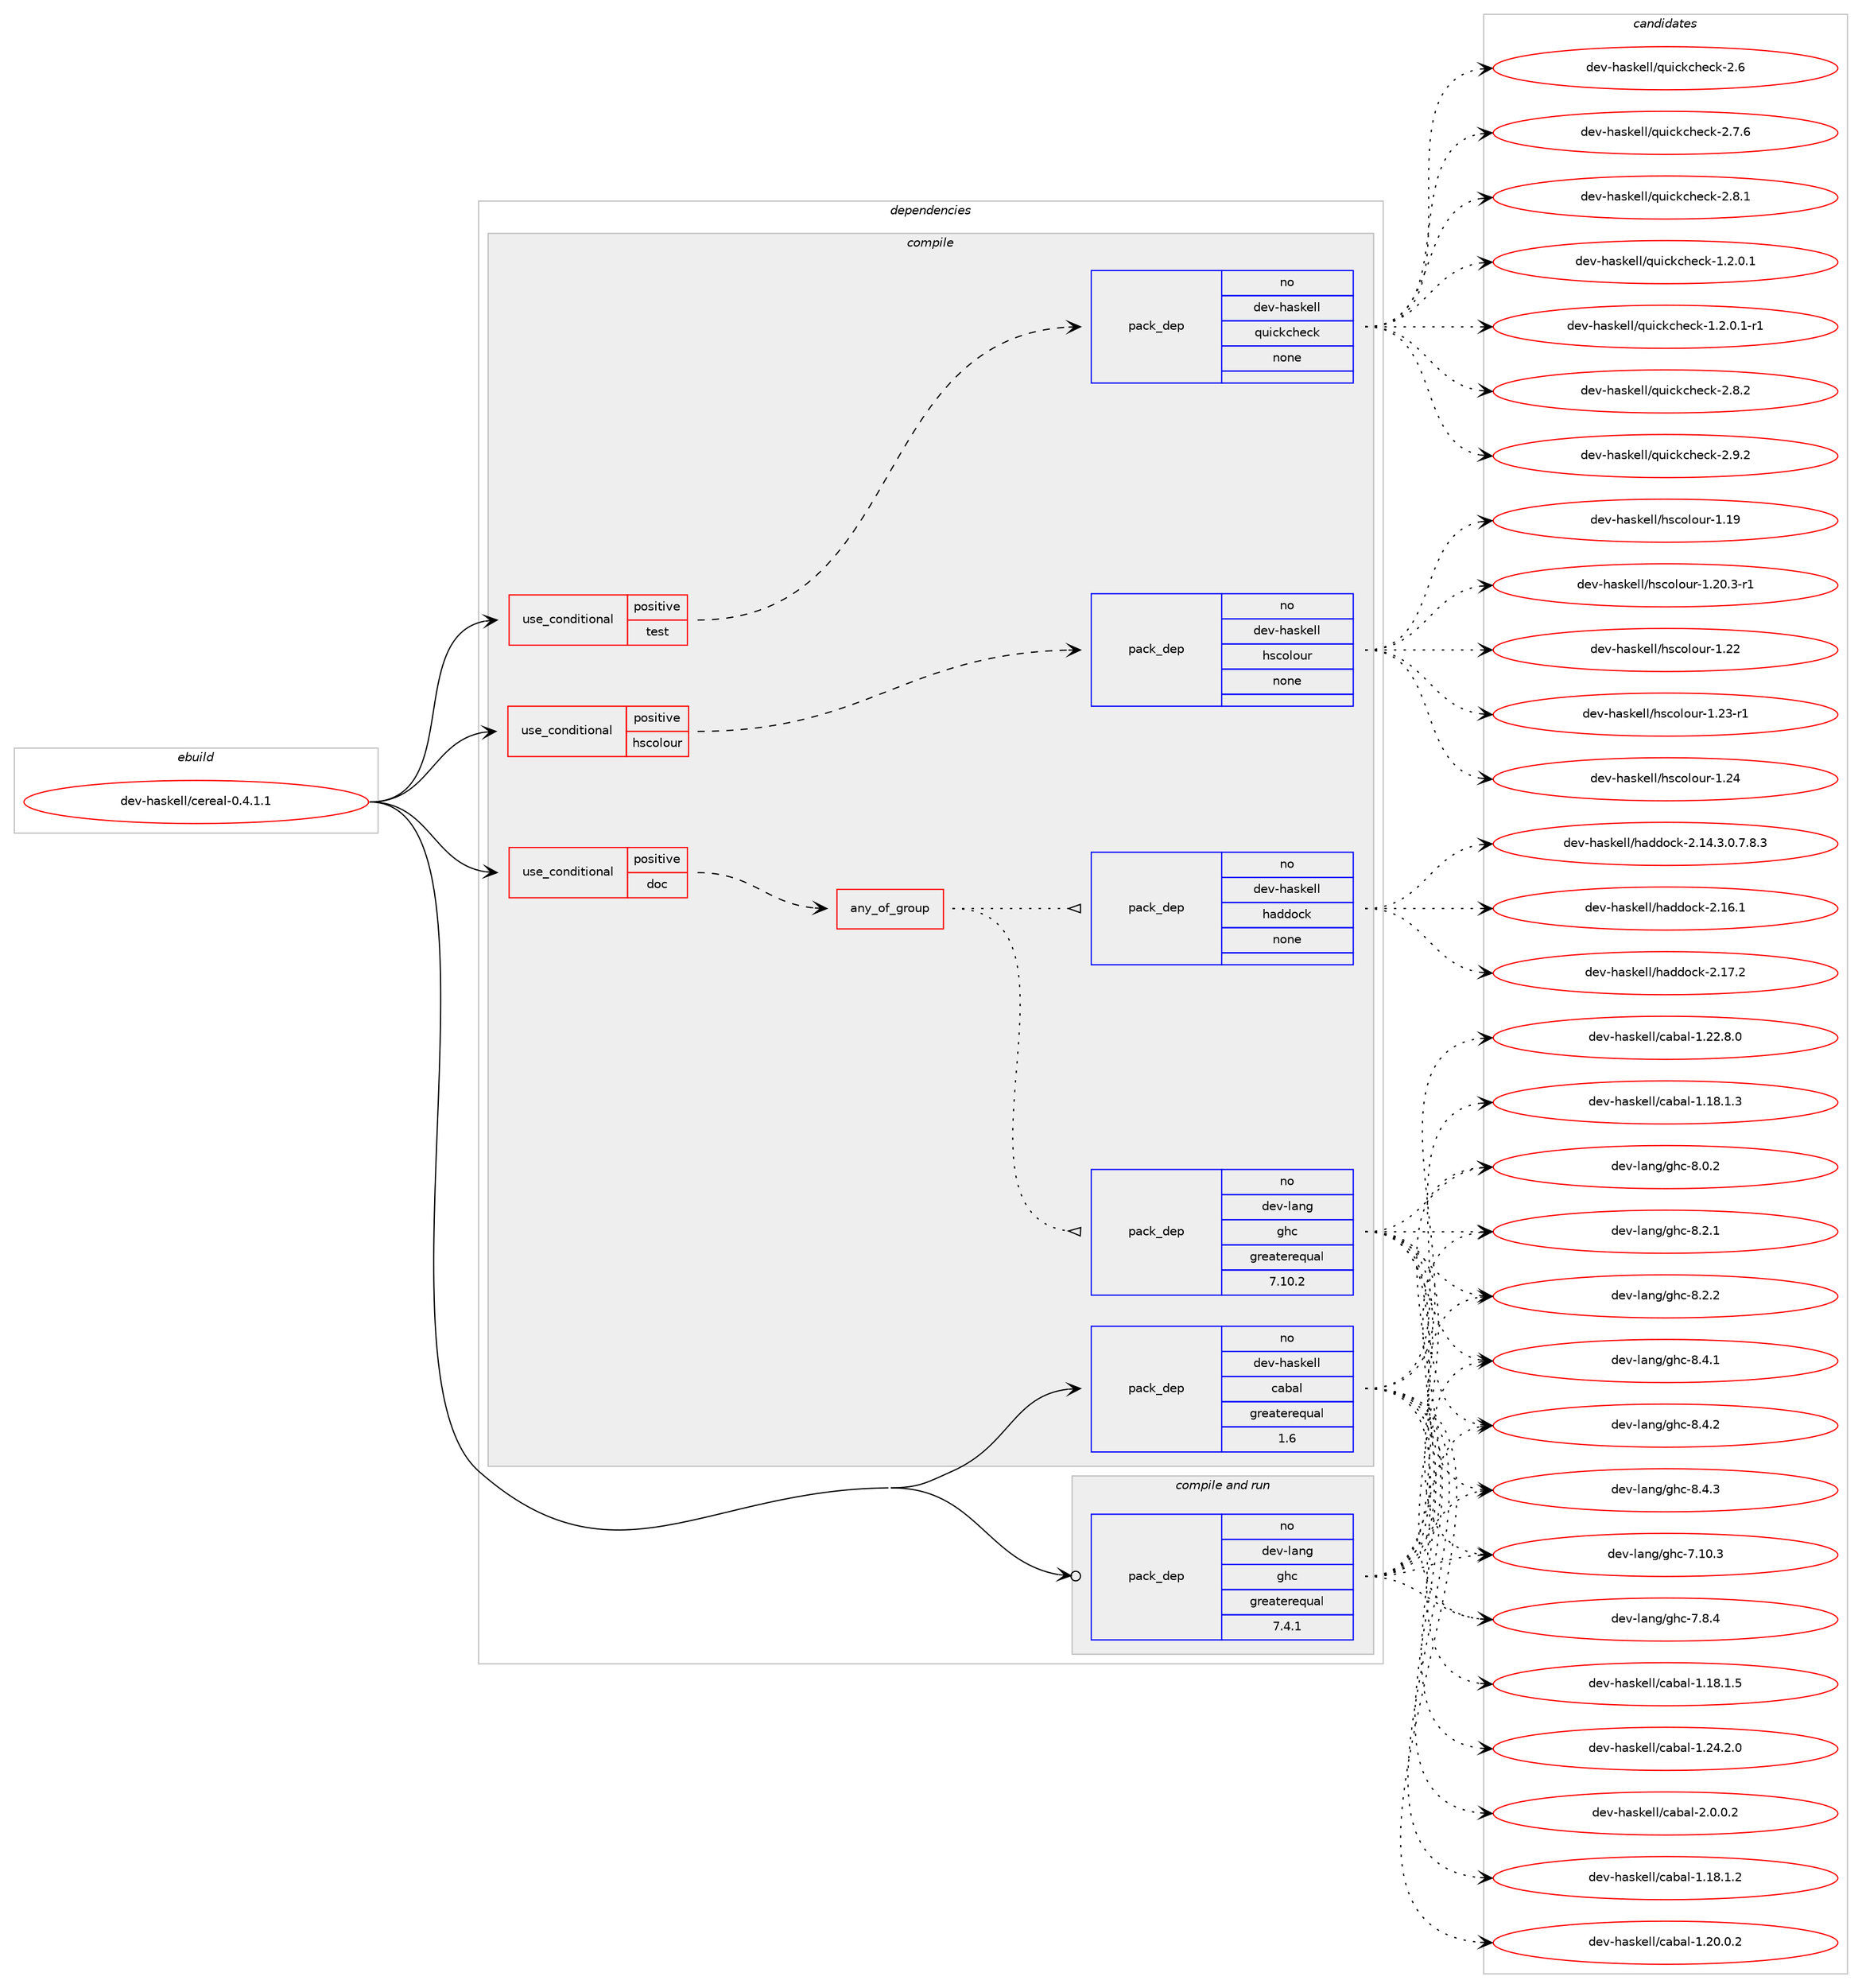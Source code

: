 digraph prolog {

# *************
# Graph options
# *************

newrank=true;
concentrate=true;
compound=true;
graph [rankdir=LR,fontname=Helvetica,fontsize=10,ranksep=1.5];#, ranksep=2.5, nodesep=0.2];
edge  [arrowhead=vee];
node  [fontname=Helvetica,fontsize=10];

# **********
# The ebuild
# **********

subgraph cluster_leftcol {
color=gray;
rank=same;
label=<<i>ebuild</i>>;
id [label="dev-haskell/cereal-0.4.1.1", color=red, width=4, href="../dev-haskell/cereal-0.4.1.1.svg"];
}

# ****************
# The dependencies
# ****************

subgraph cluster_midcol {
color=gray;
label=<<i>dependencies</i>>;
subgraph cluster_compile {
fillcolor="#eeeeee";
style=filled;
label=<<i>compile</i>>;
subgraph cond358898 {
dependency1328236 [label=<<TABLE BORDER="0" CELLBORDER="1" CELLSPACING="0" CELLPADDING="4"><TR><TD ROWSPAN="3" CELLPADDING="10">use_conditional</TD></TR><TR><TD>positive</TD></TR><TR><TD>doc</TD></TR></TABLE>>, shape=none, color=red];
subgraph any20632 {
dependency1328237 [label=<<TABLE BORDER="0" CELLBORDER="1" CELLSPACING="0" CELLPADDING="4"><TR><TD CELLPADDING="10">any_of_group</TD></TR></TABLE>>, shape=none, color=red];subgraph pack948154 {
dependency1328238 [label=<<TABLE BORDER="0" CELLBORDER="1" CELLSPACING="0" CELLPADDING="4" WIDTH="220"><TR><TD ROWSPAN="6" CELLPADDING="30">pack_dep</TD></TR><TR><TD WIDTH="110">no</TD></TR><TR><TD>dev-haskell</TD></TR><TR><TD>haddock</TD></TR><TR><TD>none</TD></TR><TR><TD></TD></TR></TABLE>>, shape=none, color=blue];
}
dependency1328237:e -> dependency1328238:w [weight=20,style="dotted",arrowhead="oinv"];
subgraph pack948155 {
dependency1328239 [label=<<TABLE BORDER="0" CELLBORDER="1" CELLSPACING="0" CELLPADDING="4" WIDTH="220"><TR><TD ROWSPAN="6" CELLPADDING="30">pack_dep</TD></TR><TR><TD WIDTH="110">no</TD></TR><TR><TD>dev-lang</TD></TR><TR><TD>ghc</TD></TR><TR><TD>greaterequal</TD></TR><TR><TD>7.10.2</TD></TR></TABLE>>, shape=none, color=blue];
}
dependency1328237:e -> dependency1328239:w [weight=20,style="dotted",arrowhead="oinv"];
}
dependency1328236:e -> dependency1328237:w [weight=20,style="dashed",arrowhead="vee"];
}
id:e -> dependency1328236:w [weight=20,style="solid",arrowhead="vee"];
subgraph cond358899 {
dependency1328240 [label=<<TABLE BORDER="0" CELLBORDER="1" CELLSPACING="0" CELLPADDING="4"><TR><TD ROWSPAN="3" CELLPADDING="10">use_conditional</TD></TR><TR><TD>positive</TD></TR><TR><TD>hscolour</TD></TR></TABLE>>, shape=none, color=red];
subgraph pack948156 {
dependency1328241 [label=<<TABLE BORDER="0" CELLBORDER="1" CELLSPACING="0" CELLPADDING="4" WIDTH="220"><TR><TD ROWSPAN="6" CELLPADDING="30">pack_dep</TD></TR><TR><TD WIDTH="110">no</TD></TR><TR><TD>dev-haskell</TD></TR><TR><TD>hscolour</TD></TR><TR><TD>none</TD></TR><TR><TD></TD></TR></TABLE>>, shape=none, color=blue];
}
dependency1328240:e -> dependency1328241:w [weight=20,style="dashed",arrowhead="vee"];
}
id:e -> dependency1328240:w [weight=20,style="solid",arrowhead="vee"];
subgraph cond358900 {
dependency1328242 [label=<<TABLE BORDER="0" CELLBORDER="1" CELLSPACING="0" CELLPADDING="4"><TR><TD ROWSPAN="3" CELLPADDING="10">use_conditional</TD></TR><TR><TD>positive</TD></TR><TR><TD>test</TD></TR></TABLE>>, shape=none, color=red];
subgraph pack948157 {
dependency1328243 [label=<<TABLE BORDER="0" CELLBORDER="1" CELLSPACING="0" CELLPADDING="4" WIDTH="220"><TR><TD ROWSPAN="6" CELLPADDING="30">pack_dep</TD></TR><TR><TD WIDTH="110">no</TD></TR><TR><TD>dev-haskell</TD></TR><TR><TD>quickcheck</TD></TR><TR><TD>none</TD></TR><TR><TD></TD></TR></TABLE>>, shape=none, color=blue];
}
dependency1328242:e -> dependency1328243:w [weight=20,style="dashed",arrowhead="vee"];
}
id:e -> dependency1328242:w [weight=20,style="solid",arrowhead="vee"];
subgraph pack948158 {
dependency1328244 [label=<<TABLE BORDER="0" CELLBORDER="1" CELLSPACING="0" CELLPADDING="4" WIDTH="220"><TR><TD ROWSPAN="6" CELLPADDING="30">pack_dep</TD></TR><TR><TD WIDTH="110">no</TD></TR><TR><TD>dev-haskell</TD></TR><TR><TD>cabal</TD></TR><TR><TD>greaterequal</TD></TR><TR><TD>1.6</TD></TR></TABLE>>, shape=none, color=blue];
}
id:e -> dependency1328244:w [weight=20,style="solid",arrowhead="vee"];
}
subgraph cluster_compileandrun {
fillcolor="#eeeeee";
style=filled;
label=<<i>compile and run</i>>;
subgraph pack948159 {
dependency1328245 [label=<<TABLE BORDER="0" CELLBORDER="1" CELLSPACING="0" CELLPADDING="4" WIDTH="220"><TR><TD ROWSPAN="6" CELLPADDING="30">pack_dep</TD></TR><TR><TD WIDTH="110">no</TD></TR><TR><TD>dev-lang</TD></TR><TR><TD>ghc</TD></TR><TR><TD>greaterequal</TD></TR><TR><TD>7.4.1</TD></TR></TABLE>>, shape=none, color=blue];
}
id:e -> dependency1328245:w [weight=20,style="solid",arrowhead="odotvee"];
}
subgraph cluster_run {
fillcolor="#eeeeee";
style=filled;
label=<<i>run</i>>;
}
}

# **************
# The candidates
# **************

subgraph cluster_choices {
rank=same;
color=gray;
label=<<i>candidates</i>>;

subgraph choice948154 {
color=black;
nodesep=1;
choice1001011184510497115107101108108471049710010011199107455046495246514648465546564651 [label="dev-haskell/haddock-2.14.3.0.7.8.3", color=red, width=4,href="../dev-haskell/haddock-2.14.3.0.7.8.3.svg"];
choice100101118451049711510710110810847104971001001119910745504649544649 [label="dev-haskell/haddock-2.16.1", color=red, width=4,href="../dev-haskell/haddock-2.16.1.svg"];
choice100101118451049711510710110810847104971001001119910745504649554650 [label="dev-haskell/haddock-2.17.2", color=red, width=4,href="../dev-haskell/haddock-2.17.2.svg"];
dependency1328238:e -> choice1001011184510497115107101108108471049710010011199107455046495246514648465546564651:w [style=dotted,weight="100"];
dependency1328238:e -> choice100101118451049711510710110810847104971001001119910745504649544649:w [style=dotted,weight="100"];
dependency1328238:e -> choice100101118451049711510710110810847104971001001119910745504649554650:w [style=dotted,weight="100"];
}
subgraph choice948155 {
color=black;
nodesep=1;
choice1001011184510897110103471031049945554649484651 [label="dev-lang/ghc-7.10.3", color=red, width=4,href="../dev-lang/ghc-7.10.3.svg"];
choice10010111845108971101034710310499455546564652 [label="dev-lang/ghc-7.8.4", color=red, width=4,href="../dev-lang/ghc-7.8.4.svg"];
choice10010111845108971101034710310499455646484650 [label="dev-lang/ghc-8.0.2", color=red, width=4,href="../dev-lang/ghc-8.0.2.svg"];
choice10010111845108971101034710310499455646504649 [label="dev-lang/ghc-8.2.1", color=red, width=4,href="../dev-lang/ghc-8.2.1.svg"];
choice10010111845108971101034710310499455646504650 [label="dev-lang/ghc-8.2.2", color=red, width=4,href="../dev-lang/ghc-8.2.2.svg"];
choice10010111845108971101034710310499455646524649 [label="dev-lang/ghc-8.4.1", color=red, width=4,href="../dev-lang/ghc-8.4.1.svg"];
choice10010111845108971101034710310499455646524650 [label="dev-lang/ghc-8.4.2", color=red, width=4,href="../dev-lang/ghc-8.4.2.svg"];
choice10010111845108971101034710310499455646524651 [label="dev-lang/ghc-8.4.3", color=red, width=4,href="../dev-lang/ghc-8.4.3.svg"];
dependency1328239:e -> choice1001011184510897110103471031049945554649484651:w [style=dotted,weight="100"];
dependency1328239:e -> choice10010111845108971101034710310499455546564652:w [style=dotted,weight="100"];
dependency1328239:e -> choice10010111845108971101034710310499455646484650:w [style=dotted,weight="100"];
dependency1328239:e -> choice10010111845108971101034710310499455646504649:w [style=dotted,weight="100"];
dependency1328239:e -> choice10010111845108971101034710310499455646504650:w [style=dotted,weight="100"];
dependency1328239:e -> choice10010111845108971101034710310499455646524649:w [style=dotted,weight="100"];
dependency1328239:e -> choice10010111845108971101034710310499455646524650:w [style=dotted,weight="100"];
dependency1328239:e -> choice10010111845108971101034710310499455646524651:w [style=dotted,weight="100"];
}
subgraph choice948156 {
color=black;
nodesep=1;
choice100101118451049711510710110810847104115991111081111171144549464957 [label="dev-haskell/hscolour-1.19", color=red, width=4,href="../dev-haskell/hscolour-1.19.svg"];
choice10010111845104971151071011081084710411599111108111117114454946504846514511449 [label="dev-haskell/hscolour-1.20.3-r1", color=red, width=4,href="../dev-haskell/hscolour-1.20.3-r1.svg"];
choice100101118451049711510710110810847104115991111081111171144549465050 [label="dev-haskell/hscolour-1.22", color=red, width=4,href="../dev-haskell/hscolour-1.22.svg"];
choice1001011184510497115107101108108471041159911110811111711445494650514511449 [label="dev-haskell/hscolour-1.23-r1", color=red, width=4,href="../dev-haskell/hscolour-1.23-r1.svg"];
choice100101118451049711510710110810847104115991111081111171144549465052 [label="dev-haskell/hscolour-1.24", color=red, width=4,href="../dev-haskell/hscolour-1.24.svg"];
dependency1328241:e -> choice100101118451049711510710110810847104115991111081111171144549464957:w [style=dotted,weight="100"];
dependency1328241:e -> choice10010111845104971151071011081084710411599111108111117114454946504846514511449:w [style=dotted,weight="100"];
dependency1328241:e -> choice100101118451049711510710110810847104115991111081111171144549465050:w [style=dotted,weight="100"];
dependency1328241:e -> choice1001011184510497115107101108108471041159911110811111711445494650514511449:w [style=dotted,weight="100"];
dependency1328241:e -> choice100101118451049711510710110810847104115991111081111171144549465052:w [style=dotted,weight="100"];
}
subgraph choice948157 {
color=black;
nodesep=1;
choice1001011184510497115107101108108471131171059910799104101991074549465046484649 [label="dev-haskell/quickcheck-1.2.0.1", color=red, width=4,href="../dev-haskell/quickcheck-1.2.0.1.svg"];
choice10010111845104971151071011081084711311710599107991041019910745494650464846494511449 [label="dev-haskell/quickcheck-1.2.0.1-r1", color=red, width=4,href="../dev-haskell/quickcheck-1.2.0.1-r1.svg"];
choice10010111845104971151071011081084711311710599107991041019910745504654 [label="dev-haskell/quickcheck-2.6", color=red, width=4,href="../dev-haskell/quickcheck-2.6.svg"];
choice100101118451049711510710110810847113117105991079910410199107455046554654 [label="dev-haskell/quickcheck-2.7.6", color=red, width=4,href="../dev-haskell/quickcheck-2.7.6.svg"];
choice100101118451049711510710110810847113117105991079910410199107455046564649 [label="dev-haskell/quickcheck-2.8.1", color=red, width=4,href="../dev-haskell/quickcheck-2.8.1.svg"];
choice100101118451049711510710110810847113117105991079910410199107455046564650 [label="dev-haskell/quickcheck-2.8.2", color=red, width=4,href="../dev-haskell/quickcheck-2.8.2.svg"];
choice100101118451049711510710110810847113117105991079910410199107455046574650 [label="dev-haskell/quickcheck-2.9.2", color=red, width=4,href="../dev-haskell/quickcheck-2.9.2.svg"];
dependency1328243:e -> choice1001011184510497115107101108108471131171059910799104101991074549465046484649:w [style=dotted,weight="100"];
dependency1328243:e -> choice10010111845104971151071011081084711311710599107991041019910745494650464846494511449:w [style=dotted,weight="100"];
dependency1328243:e -> choice10010111845104971151071011081084711311710599107991041019910745504654:w [style=dotted,weight="100"];
dependency1328243:e -> choice100101118451049711510710110810847113117105991079910410199107455046554654:w [style=dotted,weight="100"];
dependency1328243:e -> choice100101118451049711510710110810847113117105991079910410199107455046564649:w [style=dotted,weight="100"];
dependency1328243:e -> choice100101118451049711510710110810847113117105991079910410199107455046564650:w [style=dotted,weight="100"];
dependency1328243:e -> choice100101118451049711510710110810847113117105991079910410199107455046574650:w [style=dotted,weight="100"];
}
subgraph choice948158 {
color=black;
nodesep=1;
choice10010111845104971151071011081084799979897108454946495646494650 [label="dev-haskell/cabal-1.18.1.2", color=red, width=4,href="../dev-haskell/cabal-1.18.1.2.svg"];
choice10010111845104971151071011081084799979897108454946495646494651 [label="dev-haskell/cabal-1.18.1.3", color=red, width=4,href="../dev-haskell/cabal-1.18.1.3.svg"];
choice10010111845104971151071011081084799979897108454946495646494653 [label="dev-haskell/cabal-1.18.1.5", color=red, width=4,href="../dev-haskell/cabal-1.18.1.5.svg"];
choice10010111845104971151071011081084799979897108454946504846484650 [label="dev-haskell/cabal-1.20.0.2", color=red, width=4,href="../dev-haskell/cabal-1.20.0.2.svg"];
choice10010111845104971151071011081084799979897108454946505046564648 [label="dev-haskell/cabal-1.22.8.0", color=red, width=4,href="../dev-haskell/cabal-1.22.8.0.svg"];
choice10010111845104971151071011081084799979897108454946505246504648 [label="dev-haskell/cabal-1.24.2.0", color=red, width=4,href="../dev-haskell/cabal-1.24.2.0.svg"];
choice100101118451049711510710110810847999798971084550464846484650 [label="dev-haskell/cabal-2.0.0.2", color=red, width=4,href="../dev-haskell/cabal-2.0.0.2.svg"];
dependency1328244:e -> choice10010111845104971151071011081084799979897108454946495646494650:w [style=dotted,weight="100"];
dependency1328244:e -> choice10010111845104971151071011081084799979897108454946495646494651:w [style=dotted,weight="100"];
dependency1328244:e -> choice10010111845104971151071011081084799979897108454946495646494653:w [style=dotted,weight="100"];
dependency1328244:e -> choice10010111845104971151071011081084799979897108454946504846484650:w [style=dotted,weight="100"];
dependency1328244:e -> choice10010111845104971151071011081084799979897108454946505046564648:w [style=dotted,weight="100"];
dependency1328244:e -> choice10010111845104971151071011081084799979897108454946505246504648:w [style=dotted,weight="100"];
dependency1328244:e -> choice100101118451049711510710110810847999798971084550464846484650:w [style=dotted,weight="100"];
}
subgraph choice948159 {
color=black;
nodesep=1;
choice1001011184510897110103471031049945554649484651 [label="dev-lang/ghc-7.10.3", color=red, width=4,href="../dev-lang/ghc-7.10.3.svg"];
choice10010111845108971101034710310499455546564652 [label="dev-lang/ghc-7.8.4", color=red, width=4,href="../dev-lang/ghc-7.8.4.svg"];
choice10010111845108971101034710310499455646484650 [label="dev-lang/ghc-8.0.2", color=red, width=4,href="../dev-lang/ghc-8.0.2.svg"];
choice10010111845108971101034710310499455646504649 [label="dev-lang/ghc-8.2.1", color=red, width=4,href="../dev-lang/ghc-8.2.1.svg"];
choice10010111845108971101034710310499455646504650 [label="dev-lang/ghc-8.2.2", color=red, width=4,href="../dev-lang/ghc-8.2.2.svg"];
choice10010111845108971101034710310499455646524649 [label="dev-lang/ghc-8.4.1", color=red, width=4,href="../dev-lang/ghc-8.4.1.svg"];
choice10010111845108971101034710310499455646524650 [label="dev-lang/ghc-8.4.2", color=red, width=4,href="../dev-lang/ghc-8.4.2.svg"];
choice10010111845108971101034710310499455646524651 [label="dev-lang/ghc-8.4.3", color=red, width=4,href="../dev-lang/ghc-8.4.3.svg"];
dependency1328245:e -> choice1001011184510897110103471031049945554649484651:w [style=dotted,weight="100"];
dependency1328245:e -> choice10010111845108971101034710310499455546564652:w [style=dotted,weight="100"];
dependency1328245:e -> choice10010111845108971101034710310499455646484650:w [style=dotted,weight="100"];
dependency1328245:e -> choice10010111845108971101034710310499455646504649:w [style=dotted,weight="100"];
dependency1328245:e -> choice10010111845108971101034710310499455646504650:w [style=dotted,weight="100"];
dependency1328245:e -> choice10010111845108971101034710310499455646524649:w [style=dotted,weight="100"];
dependency1328245:e -> choice10010111845108971101034710310499455646524650:w [style=dotted,weight="100"];
dependency1328245:e -> choice10010111845108971101034710310499455646524651:w [style=dotted,weight="100"];
}
}

}
